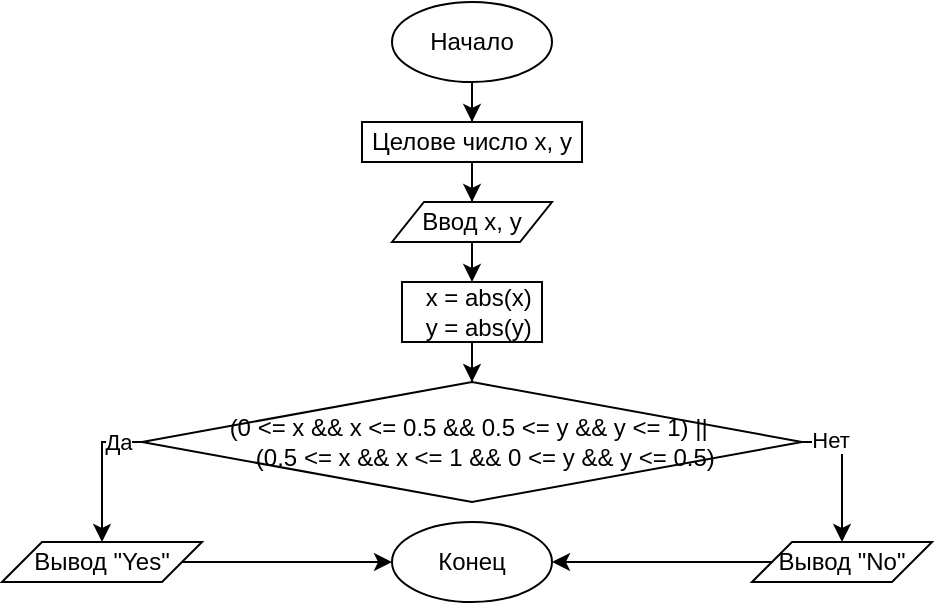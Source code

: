 <mxfile version="14.4.9" type="device"><diagram id="xJsCY4wfl1ZWwhfKGdgd" name="Page-1"><mxGraphModel dx="1112" dy="434" grid="1" gridSize="10" guides="1" tooltips="1" connect="1" arrows="1" fold="1" page="1" pageScale="1" pageWidth="850" pageHeight="1100" math="0" shadow="0"><root><mxCell id="0"/><mxCell id="1" parent="0"/><mxCell id="JwAtSXYHmNs1fXUTw-If-49" style="edgeStyle=orthogonalEdgeStyle;rounded=0;orthogonalLoop=1;jettySize=auto;html=1;entryX=0.5;entryY=0;entryDx=0;entryDy=0;" edge="1" parent="1" source="JwAtSXYHmNs1fXUTw-If-50" target="JwAtSXYHmNs1fXUTw-If-55"><mxGeometry relative="1" as="geometry"/></mxCell><mxCell id="JwAtSXYHmNs1fXUTw-If-50" value="Начало" style="ellipse;whiteSpace=wrap;html=1;" vertex="1" parent="1"><mxGeometry x="355" y="580" width="80" height="40" as="geometry"/></mxCell><mxCell id="JwAtSXYHmNs1fXUTw-If-53" value="Конец" style="ellipse;whiteSpace=wrap;html=1;" vertex="1" parent="1"><mxGeometry x="355" y="840" width="80" height="40" as="geometry"/></mxCell><mxCell id="JwAtSXYHmNs1fXUTw-If-54" style="edgeStyle=orthogonalEdgeStyle;rounded=0;orthogonalLoop=1;jettySize=auto;html=1;" edge="1" parent="1" source="JwAtSXYHmNs1fXUTw-If-55" target="JwAtSXYHmNs1fXUTw-If-57"><mxGeometry relative="1" as="geometry"/></mxCell><mxCell id="JwAtSXYHmNs1fXUTw-If-55" value="Целове число&amp;nbsp;x, y" style="rounded=0;whiteSpace=wrap;html=1;" vertex="1" parent="1"><mxGeometry x="340" y="640" width="110" height="20" as="geometry"/></mxCell><mxCell id="JwAtSXYHmNs1fXUTw-If-56" style="edgeStyle=orthogonalEdgeStyle;rounded=0;orthogonalLoop=1;jettySize=auto;html=1;entryX=0.5;entryY=0;entryDx=0;entryDy=0;" edge="1" parent="1" source="JwAtSXYHmNs1fXUTw-If-57"><mxGeometry relative="1" as="geometry"><mxPoint x="395" y="720" as="targetPoint"/></mxGeometry></mxCell><mxCell id="JwAtSXYHmNs1fXUTw-If-57" value="Ввод&amp;nbsp;x, y" style="shape=parallelogram;perimeter=parallelogramPerimeter;whiteSpace=wrap;html=1;" vertex="1" parent="1"><mxGeometry x="355" y="680" width="80" height="20" as="geometry"/></mxCell><mxCell id="JwAtSXYHmNs1fXUTw-If-60" style="edgeStyle=orthogonalEdgeStyle;rounded=0;orthogonalLoop=1;jettySize=auto;html=1;entryX=0.5;entryY=0;entryDx=0;entryDy=0;" edge="1" parent="1" source="JwAtSXYHmNs1fXUTw-If-58" target="JwAtSXYHmNs1fXUTw-If-59"><mxGeometry relative="1" as="geometry"/></mxCell><mxCell id="JwAtSXYHmNs1fXUTw-If-58" value="&lt;div&gt;&amp;nbsp; x = abs(x)&lt;/div&gt;&lt;div&gt;&amp;nbsp; y = abs(y)&lt;/div&gt;" style="rounded=0;whiteSpace=wrap;html=1;" vertex="1" parent="1"><mxGeometry x="360" y="720" width="70" height="30" as="geometry"/></mxCell><mxCell id="JwAtSXYHmNs1fXUTw-If-62" style="edgeStyle=orthogonalEdgeStyle;rounded=0;orthogonalLoop=1;jettySize=auto;html=1;entryX=0.5;entryY=0;entryDx=0;entryDy=0;" edge="1" parent="1" source="JwAtSXYHmNs1fXUTw-If-59" target="JwAtSXYHmNs1fXUTw-If-61"><mxGeometry relative="1" as="geometry"><Array as="points"><mxPoint x="210" y="800"/></Array></mxGeometry></mxCell><mxCell id="JwAtSXYHmNs1fXUTw-If-63" value="Да" style="edgeLabel;html=1;align=center;verticalAlign=middle;resizable=0;points=[];" vertex="1" connectable="0" parent="JwAtSXYHmNs1fXUTw-If-62"><mxGeometry x="-0.646" relative="1" as="geometry"><mxPoint as="offset"/></mxGeometry></mxCell><mxCell id="JwAtSXYHmNs1fXUTw-If-66" style="edgeStyle=orthogonalEdgeStyle;rounded=0;orthogonalLoop=1;jettySize=auto;html=1;entryX=0.5;entryY=0;entryDx=0;entryDy=0;" edge="1" parent="1" source="JwAtSXYHmNs1fXUTw-If-59" target="JwAtSXYHmNs1fXUTw-If-65"><mxGeometry relative="1" as="geometry"><Array as="points"><mxPoint x="580" y="800"/><mxPoint x="580" y="850"/></Array></mxGeometry></mxCell><mxCell id="JwAtSXYHmNs1fXUTw-If-67" value="Нет" style="edgeLabel;html=1;align=center;verticalAlign=middle;resizable=0;points=[];" vertex="1" connectable="0" parent="JwAtSXYHmNs1fXUTw-If-66"><mxGeometry x="-0.619" y="1" relative="1" as="geometry"><mxPoint as="offset"/></mxGeometry></mxCell><mxCell id="JwAtSXYHmNs1fXUTw-If-59" value="&lt;div&gt;(0 &amp;lt;= x &amp;amp;&amp;amp; x &amp;lt;= 0.5 &amp;amp;&amp;amp; 0.5 &amp;lt;= y &amp;amp;&amp;amp; y &amp;lt;= 1) ||&amp;nbsp;&lt;/div&gt;&lt;div&gt;&amp;nbsp; &amp;nbsp; (0.5 &amp;lt;= x &amp;amp;&amp;amp; x &amp;lt;= 1 &amp;amp;&amp;amp; 0 &amp;lt;= y &amp;amp;&amp;amp; y &amp;lt;= 0.5)&lt;/div&gt;" style="rhombus;whiteSpace=wrap;html=1;" vertex="1" parent="1"><mxGeometry x="230" y="770" width="330" height="60" as="geometry"/></mxCell><mxCell id="JwAtSXYHmNs1fXUTw-If-64" style="edgeStyle=orthogonalEdgeStyle;rounded=0;orthogonalLoop=1;jettySize=auto;html=1;" edge="1" parent="1" source="JwAtSXYHmNs1fXUTw-If-61" target="JwAtSXYHmNs1fXUTw-If-53"><mxGeometry relative="1" as="geometry"/></mxCell><mxCell id="JwAtSXYHmNs1fXUTw-If-61" value="Вывод &quot;Yes&quot;" style="shape=parallelogram;perimeter=parallelogramPerimeter;whiteSpace=wrap;html=1;fixedSize=1;" vertex="1" parent="1"><mxGeometry x="160" y="850" width="100" height="20" as="geometry"/></mxCell><mxCell id="JwAtSXYHmNs1fXUTw-If-68" style="edgeStyle=orthogonalEdgeStyle;rounded=0;orthogonalLoop=1;jettySize=auto;html=1;" edge="1" parent="1" source="JwAtSXYHmNs1fXUTw-If-65" target="JwAtSXYHmNs1fXUTw-If-53"><mxGeometry relative="1" as="geometry"/></mxCell><mxCell id="JwAtSXYHmNs1fXUTw-If-65" value="Вывод &quot;No&quot;" style="shape=parallelogram;perimeter=parallelogramPerimeter;whiteSpace=wrap;html=1;fixedSize=1;" vertex="1" parent="1"><mxGeometry x="535" y="850" width="90" height="20" as="geometry"/></mxCell></root></mxGraphModel></diagram></mxfile>